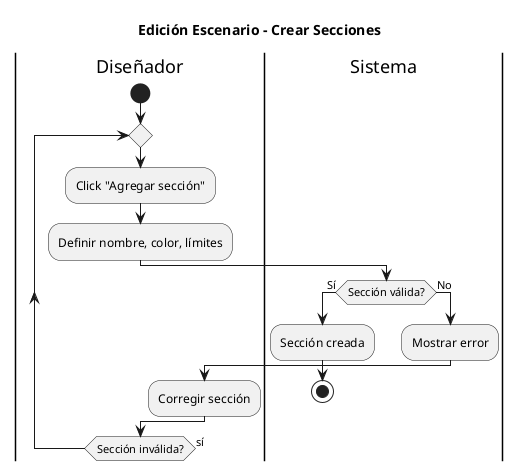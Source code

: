 @startuml
title Edición Escenario - Crear Secciones
|Diseñador|
start
repeat
  :Click "Agregar sección";
  :Definir nombre, color, límites;

  |Sistema|
  if (Sección válida?) then (Sí)
    :Sección creada;
    stop
  else (No)
    :Mostrar error;
    |Diseñador|
    :Corregir sección;
  endif
repeat while (Sección inválida?) is (sí)
@enduml
